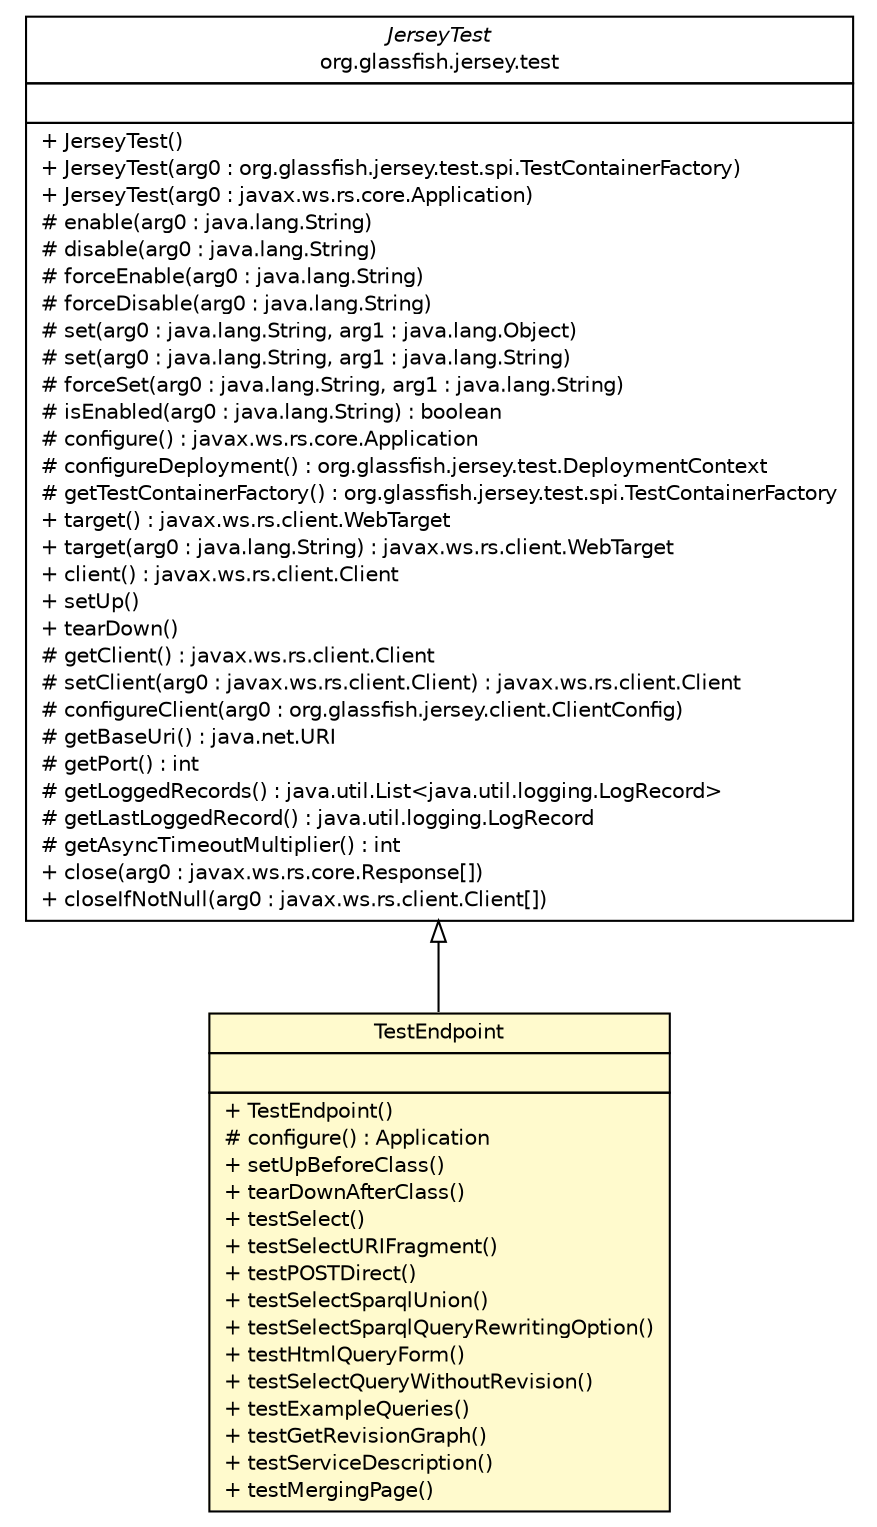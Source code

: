#!/usr/local/bin/dot
#
# Class diagram 
# Generated by UMLGraph version R5_6-24-gf6e263 (http://www.umlgraph.org/)
#

digraph G {
	edge [fontname="Helvetica",fontsize=10,labelfontname="Helvetica",labelfontsize=10];
	node [fontname="Helvetica",fontsize=10,shape=plaintext];
	nodesep=0.25;
	ranksep=0.5;
	// de.tud.plt.r43ples.test.webservice.TestEndpoint
	c215 [label=<<table title="de.tud.plt.r43ples.test.webservice.TestEndpoint" border="0" cellborder="1" cellspacing="0" cellpadding="2" port="p" bgcolor="lemonChiffon" href="./TestEndpoint.html">
		<tr><td><table border="0" cellspacing="0" cellpadding="1">
<tr><td align="center" balign="center"> TestEndpoint </td></tr>
		</table></td></tr>
		<tr><td><table border="0" cellspacing="0" cellpadding="1">
<tr><td align="left" balign="left">  </td></tr>
		</table></td></tr>
		<tr><td><table border="0" cellspacing="0" cellpadding="1">
<tr><td align="left" balign="left"> + TestEndpoint() </td></tr>
<tr><td align="left" balign="left"> # configure() : Application </td></tr>
<tr><td align="left" balign="left"> + setUpBeforeClass() </td></tr>
<tr><td align="left" balign="left"> + tearDownAfterClass() </td></tr>
<tr><td align="left" balign="left"> + testSelect() </td></tr>
<tr><td align="left" balign="left"> + testSelectURIFragment() </td></tr>
<tr><td align="left" balign="left"> + testPOSTDirect() </td></tr>
<tr><td align="left" balign="left"> + testSelectSparqlUnion() </td></tr>
<tr><td align="left" balign="left"> + testSelectSparqlQueryRewritingOption() </td></tr>
<tr><td align="left" balign="left"> + testHtmlQueryForm() </td></tr>
<tr><td align="left" balign="left"> + testSelectQueryWithoutRevision() </td></tr>
<tr><td align="left" balign="left"> + testExampleQueries() </td></tr>
<tr><td align="left" balign="left"> + testGetRevisionGraph() </td></tr>
<tr><td align="left" balign="left"> + testServiceDescription() </td></tr>
<tr><td align="left" balign="left"> + testMergingPage() </td></tr>
		</table></td></tr>
		</table>>, URL="./TestEndpoint.html", fontname="Helvetica", fontcolor="black", fontsize=10.0];
	//de.tud.plt.r43ples.test.webservice.TestEndpoint extends org.glassfish.jersey.test.JerseyTest
	c218:p -> c215:p [dir=back,arrowtail=empty];
	// org.glassfish.jersey.test.JerseyTest
	c218 [label=<<table title="org.glassfish.jersey.test.JerseyTest" border="0" cellborder="1" cellspacing="0" cellpadding="2" port="p" href="http://java.sun.com/j2se/1.4.2/docs/api/org/glassfish/jersey/test/JerseyTest.html">
		<tr><td><table border="0" cellspacing="0" cellpadding="1">
<tr><td align="center" balign="center"><font face="Helvetica-Oblique"> JerseyTest </font></td></tr>
<tr><td align="center" balign="center"> org.glassfish.jersey.test </td></tr>
		</table></td></tr>
		<tr><td><table border="0" cellspacing="0" cellpadding="1">
<tr><td align="left" balign="left">  </td></tr>
		</table></td></tr>
		<tr><td><table border="0" cellspacing="0" cellpadding="1">
<tr><td align="left" balign="left"> + JerseyTest() </td></tr>
<tr><td align="left" balign="left"> + JerseyTest(arg0 : org.glassfish.jersey.test.spi.TestContainerFactory) </td></tr>
<tr><td align="left" balign="left"> + JerseyTest(arg0 : javax.ws.rs.core.Application) </td></tr>
<tr><td align="left" balign="left"> # enable(arg0 : java.lang.String) </td></tr>
<tr><td align="left" balign="left"> # disable(arg0 : java.lang.String) </td></tr>
<tr><td align="left" balign="left"> # forceEnable(arg0 : java.lang.String) </td></tr>
<tr><td align="left" balign="left"> # forceDisable(arg0 : java.lang.String) </td></tr>
<tr><td align="left" balign="left"> # set(arg0 : java.lang.String, arg1 : java.lang.Object) </td></tr>
<tr><td align="left" balign="left"> # set(arg0 : java.lang.String, arg1 : java.lang.String) </td></tr>
<tr><td align="left" balign="left"> # forceSet(arg0 : java.lang.String, arg1 : java.lang.String) </td></tr>
<tr><td align="left" balign="left"> # isEnabled(arg0 : java.lang.String) : boolean </td></tr>
<tr><td align="left" balign="left"> # configure() : javax.ws.rs.core.Application </td></tr>
<tr><td align="left" balign="left"> # configureDeployment() : org.glassfish.jersey.test.DeploymentContext </td></tr>
<tr><td align="left" balign="left"> # getTestContainerFactory() : org.glassfish.jersey.test.spi.TestContainerFactory </td></tr>
<tr><td align="left" balign="left"> + target() : javax.ws.rs.client.WebTarget </td></tr>
<tr><td align="left" balign="left"> + target(arg0 : java.lang.String) : javax.ws.rs.client.WebTarget </td></tr>
<tr><td align="left" balign="left"> + client() : javax.ws.rs.client.Client </td></tr>
<tr><td align="left" balign="left"> + setUp() </td></tr>
<tr><td align="left" balign="left"> + tearDown() </td></tr>
<tr><td align="left" balign="left"> # getClient() : javax.ws.rs.client.Client </td></tr>
<tr><td align="left" balign="left"> # setClient(arg0 : javax.ws.rs.client.Client) : javax.ws.rs.client.Client </td></tr>
<tr><td align="left" balign="left"> # configureClient(arg0 : org.glassfish.jersey.client.ClientConfig) </td></tr>
<tr><td align="left" balign="left"> # getBaseUri() : java.net.URI </td></tr>
<tr><td align="left" balign="left"> # getPort() : int </td></tr>
<tr><td align="left" balign="left"> # getLoggedRecords() : java.util.List&lt;java.util.logging.LogRecord&gt; </td></tr>
<tr><td align="left" balign="left"> # getLastLoggedRecord() : java.util.logging.LogRecord </td></tr>
<tr><td align="left" balign="left"> # getAsyncTimeoutMultiplier() : int </td></tr>
<tr><td align="left" balign="left"> + close(arg0 : javax.ws.rs.core.Response[]) </td></tr>
<tr><td align="left" balign="left"> + closeIfNotNull(arg0 : javax.ws.rs.client.Client[]) </td></tr>
		</table></td></tr>
		</table>>, URL="http://java.sun.com/j2se/1.4.2/docs/api/org/glassfish/jersey/test/JerseyTest.html", fontname="Helvetica", fontcolor="black", fontsize=10.0];
}

